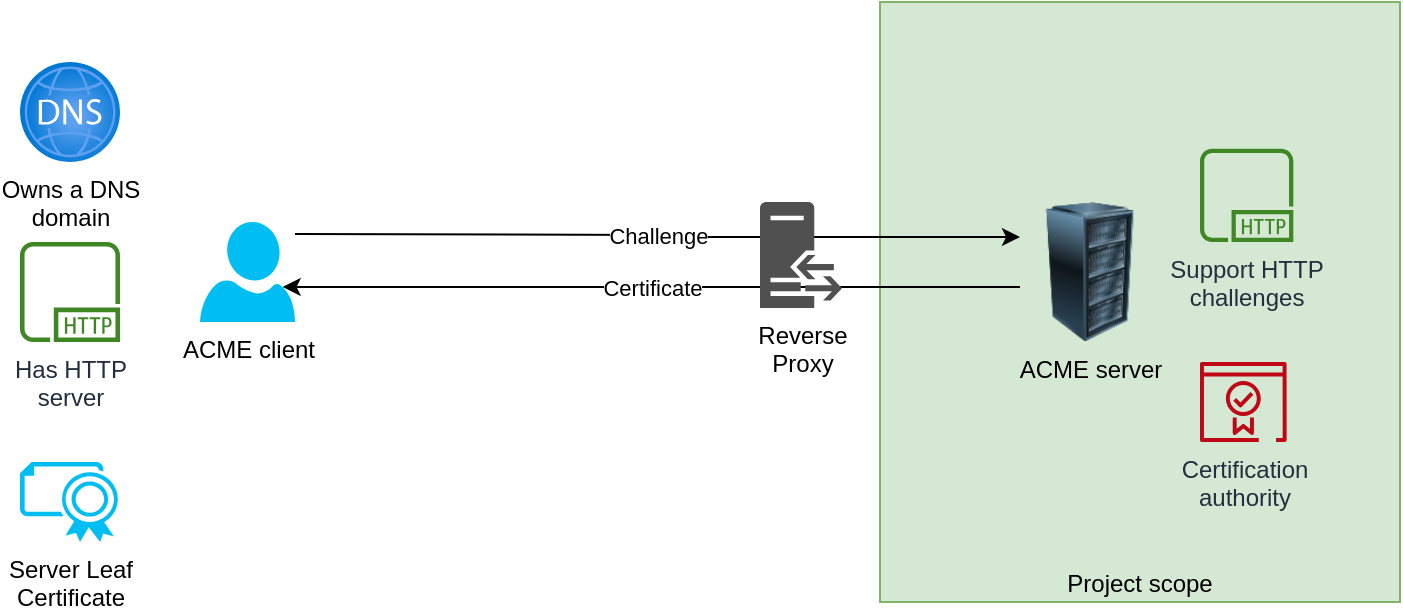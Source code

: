 <mxfile version="20.8.16" type="device"><diagram name="Page-1" id="zicIjFsK4SVsCk8zJ-1U"><mxGraphModel dx="1114" dy="663" grid="1" gridSize="10" guides="1" tooltips="1" connect="1" arrows="1" fold="1" page="1" pageScale="1" pageWidth="850" pageHeight="1100" math="0" shadow="0"><root><mxCell id="0"/><mxCell id="1" parent="0"/><mxCell id="Bv0F7dqOayZUUdDXg2zg-1" value="Project scope" style="rounded=0;whiteSpace=wrap;html=1;fillColor=#d5e8d4;strokeColor=#82b366;verticalAlign=bottom;" parent="1" vertex="1"><mxGeometry x="540" y="100" width="260" height="300" as="geometry"/></mxCell><mxCell id="YTVAvYTbCDOm9_CG2F2u-13" value="Certificate" style="edgeStyle=orthogonalEdgeStyle;rounded=0;orthogonalLoop=1;jettySize=auto;html=1;entryX=0.87;entryY=0.65;entryDx=0;entryDy=0;entryPerimeter=0;" parent="1" source="YTVAvYTbCDOm9_CG2F2u-1" target="YTVAvYTbCDOm9_CG2F2u-2" edge="1"><mxGeometry relative="1" as="geometry"><Array as="points"><mxPoint x="374" y="243"/></Array></mxGeometry></mxCell><mxCell id="YTVAvYTbCDOm9_CG2F2u-1" value="ACME server" style="image;html=1;image=img/lib/clip_art/computers/Server_Rack_128x128.png;labelBackgroundColor=none;" parent="1" vertex="1"><mxGeometry x="610" y="200" width="70" height="70" as="geometry"/></mxCell><mxCell id="YTVAvYTbCDOm9_CG2F2u-12" value="Challenge" style="edgeStyle=orthogonalEdgeStyle;rounded=0;orthogonalLoop=1;jettySize=auto;html=1;entryX=0;entryY=0.25;entryDx=0;entryDy=0;" parent="1" edge="1" target="YTVAvYTbCDOm9_CG2F2u-1"><mxGeometry relative="1" as="geometry"><mxPoint x="247.5" y="216" as="sourcePoint"/><mxPoint x="500" y="216" as="targetPoint"/></mxGeometry></mxCell><mxCell id="YTVAvYTbCDOm9_CG2F2u-2" value="ACME client" style="verticalLabelPosition=bottom;html=1;verticalAlign=top;align=center;strokeColor=none;fillColor=#00BEF2;shape=mxgraph.azure.user;" parent="1" vertex="1"><mxGeometry x="200" y="210" width="47.5" height="50" as="geometry"/></mxCell><mxCell id="YTVAvYTbCDOm9_CG2F2u-4" value="Server Leaf &lt;br&gt;Certificate" style="verticalLabelPosition=bottom;html=1;verticalAlign=top;align=center;strokeColor=none;fillColor=#00BEF2;shape=mxgraph.azure.certificate;pointerEvents=1;" parent="1" vertex="1"><mxGeometry x="110" y="330" width="50" height="40" as="geometry"/></mxCell><mxCell id="YTVAvYTbCDOm9_CG2F2u-5" value="Certification &lt;br&gt;authority" style="sketch=0;outlineConnect=0;fontColor=#232F3E;gradientColor=none;fillColor=#BF0816;strokeColor=none;dashed=0;verticalLabelPosition=bottom;verticalAlign=top;align=center;html=1;fontSize=12;fontStyle=0;aspect=fixed;pointerEvents=1;shape=mxgraph.aws4.certificate_manager_2;" parent="1" vertex="1"><mxGeometry x="700" y="280" width="43.33" height="40" as="geometry"/></mxCell><mxCell id="YTVAvYTbCDOm9_CG2F2u-6" value="Support HTTP &lt;br&gt;challenges" style="sketch=0;outlineConnect=0;fontColor=#232F3E;gradientColor=none;fillColor=#3F8624;strokeColor=none;dashed=0;verticalLabelPosition=bottom;verticalAlign=top;align=center;html=1;fontSize=12;fontStyle=0;aspect=fixed;pointerEvents=1;shape=mxgraph.aws4.http_protocol;" parent="1" vertex="1"><mxGeometry x="700" y="173.34" width="46.66" height="46.66" as="geometry"/></mxCell><mxCell id="YTVAvYTbCDOm9_CG2F2u-7" value="Has HTTP&lt;br&gt;server" style="sketch=0;outlineConnect=0;fontColor=#232F3E;gradientColor=none;fillColor=#3F8624;strokeColor=none;dashed=0;verticalLabelPosition=bottom;verticalAlign=top;align=center;html=1;fontSize=12;fontStyle=0;aspect=fixed;pointerEvents=1;shape=mxgraph.aws4.http_protocol;" parent="1" vertex="1"><mxGeometry x="110" y="220" width="50" height="50" as="geometry"/></mxCell><mxCell id="YTVAvYTbCDOm9_CG2F2u-8" value="Owns a DNS &lt;br&gt;domain" style="aspect=fixed;html=1;points=[];align=center;image;fontSize=12;image=img/lib/azure2/networking/DNS_Zones.svg;" parent="1" vertex="1"><mxGeometry x="110" y="130" width="50" height="50" as="geometry"/></mxCell><mxCell id="amTC_UCU8kbPyt6a5tZV-1" value="Reverse&lt;br&gt;Proxy" style="sketch=0;pointerEvents=1;shadow=0;dashed=0;html=1;strokeColor=none;fillColor=#505050;labelPosition=center;verticalLabelPosition=bottom;verticalAlign=top;outlineConnect=0;align=center;shape=mxgraph.office.servers.reverse_proxy;" vertex="1" parent="1"><mxGeometry x="480" y="200" width="41" height="53" as="geometry"/></mxCell></root></mxGraphModel></diagram></mxfile>